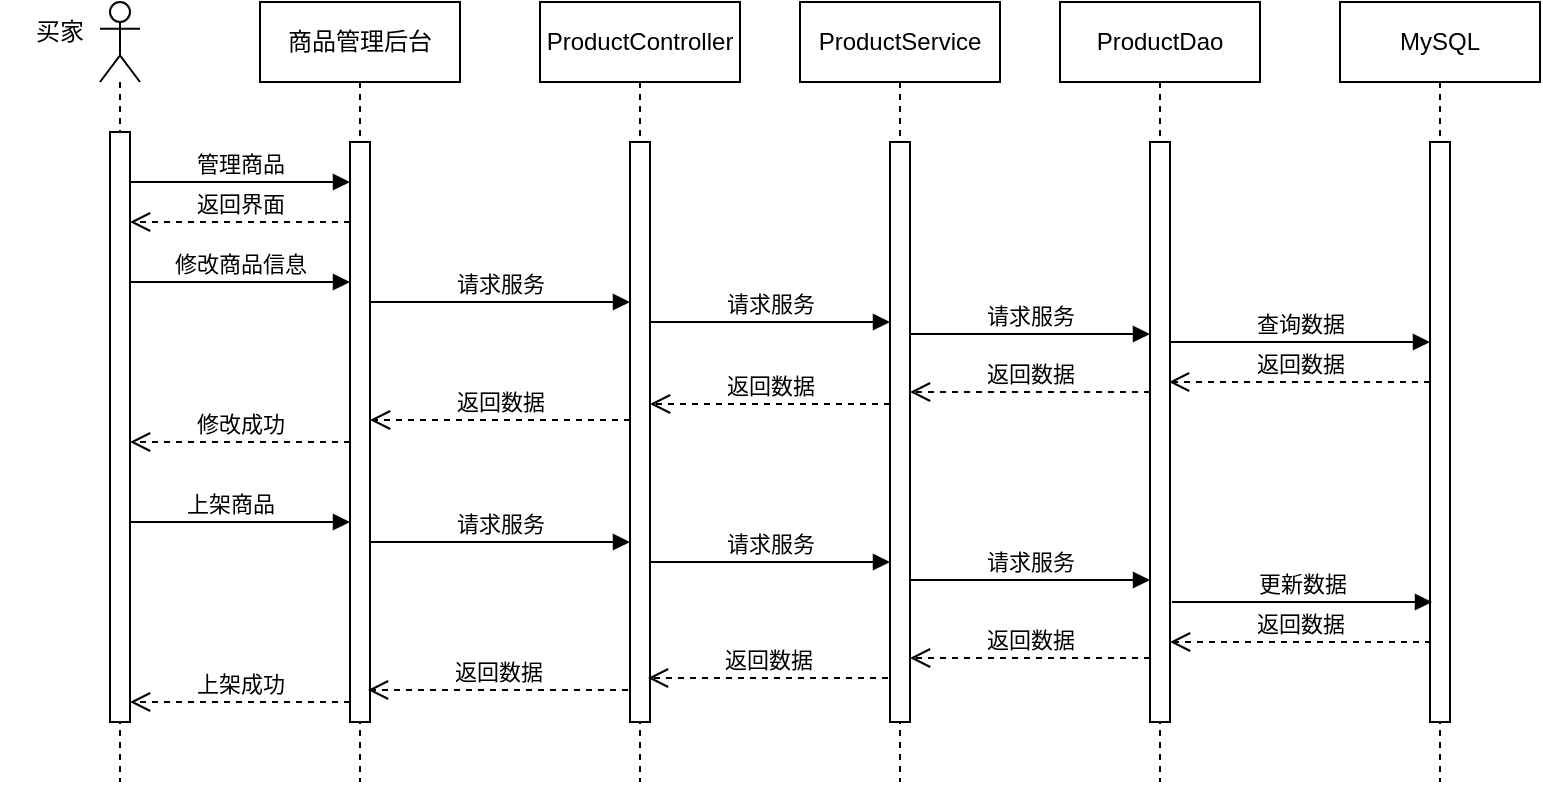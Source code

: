 <mxfile version="21.2.9" type="github">
  <diagram name="Page-1" id="2YBvvXClWsGukQMizWep">
    <mxGraphModel dx="1804" dy="615" grid="1" gridSize="10" guides="1" tooltips="1" connect="1" arrows="1" fold="1" page="1" pageScale="1" pageWidth="850" pageHeight="1100" math="0" shadow="0">
      <root>
        <mxCell id="0" />
        <mxCell id="1" parent="0" />
        <mxCell id="aM9ryv3xv72pqoxQDRHE-1" value="商品管理后台" style="shape=umlLifeline;perimeter=lifelinePerimeter;whiteSpace=wrap;html=1;container=0;dropTarget=0;collapsible=0;recursiveResize=0;outlineConnect=0;portConstraint=eastwest;newEdgeStyle={&quot;edgeStyle&quot;:&quot;elbowEdgeStyle&quot;,&quot;elbow&quot;:&quot;vertical&quot;,&quot;curved&quot;:0,&quot;rounded&quot;:0};" parent="1" vertex="1">
          <mxGeometry x="30" y="40" width="100" height="390" as="geometry" />
        </mxCell>
        <mxCell id="aM9ryv3xv72pqoxQDRHE-2" value="" style="html=1;points=[];perimeter=orthogonalPerimeter;outlineConnect=0;targetShapes=umlLifeline;portConstraint=eastwest;newEdgeStyle={&quot;edgeStyle&quot;:&quot;elbowEdgeStyle&quot;,&quot;elbow&quot;:&quot;vertical&quot;,&quot;curved&quot;:0,&quot;rounded&quot;:0};" parent="aM9ryv3xv72pqoxQDRHE-1" vertex="1">
          <mxGeometry x="45" y="70" width="10" height="290" as="geometry" />
        </mxCell>
        <mxCell id="aM9ryv3xv72pqoxQDRHE-5" value="ProductController" style="shape=umlLifeline;perimeter=lifelinePerimeter;whiteSpace=wrap;html=1;container=0;dropTarget=0;collapsible=0;recursiveResize=0;outlineConnect=0;portConstraint=eastwest;newEdgeStyle={&quot;edgeStyle&quot;:&quot;elbowEdgeStyle&quot;,&quot;elbow&quot;:&quot;vertical&quot;,&quot;curved&quot;:0,&quot;rounded&quot;:0};" parent="1" vertex="1">
          <mxGeometry x="170" y="40" width="100" height="390" as="geometry" />
        </mxCell>
        <mxCell id="aM9ryv3xv72pqoxQDRHE-6" value="" style="html=1;points=[];perimeter=orthogonalPerimeter;outlineConnect=0;targetShapes=umlLifeline;portConstraint=eastwest;newEdgeStyle={&quot;edgeStyle&quot;:&quot;elbowEdgeStyle&quot;,&quot;elbow&quot;:&quot;vertical&quot;,&quot;curved&quot;:0,&quot;rounded&quot;:0};" parent="aM9ryv3xv72pqoxQDRHE-5" vertex="1">
          <mxGeometry x="45" y="70" width="10" height="290" as="geometry" />
        </mxCell>
        <mxCell id="aM9ryv3xv72pqoxQDRHE-7" value="请求服务" style="html=1;verticalAlign=bottom;endArrow=block;edgeStyle=elbowEdgeStyle;elbow=vertical;curved=0;rounded=0;" parent="1" source="aM9ryv3xv72pqoxQDRHE-2" target="aM9ryv3xv72pqoxQDRHE-6" edge="1">
          <mxGeometry relative="1" as="geometry">
            <mxPoint x="195" y="130" as="sourcePoint" />
            <Array as="points">
              <mxPoint x="170" y="190" />
              <mxPoint x="180" y="120" />
            </Array>
          </mxGeometry>
        </mxCell>
        <mxCell id="aM9ryv3xv72pqoxQDRHE-8" value="返回数据" style="html=1;verticalAlign=bottom;endArrow=open;dashed=1;endSize=8;edgeStyle=elbowEdgeStyle;elbow=vertical;curved=0;rounded=0;" parent="1" edge="1">
          <mxGeometry relative="1" as="geometry">
            <mxPoint x="85" y="249" as="targetPoint" />
            <Array as="points">
              <mxPoint x="160" y="249" />
              <mxPoint x="110" y="239" />
              <mxPoint x="190" y="299" />
            </Array>
            <mxPoint x="215" y="249" as="sourcePoint" />
          </mxGeometry>
        </mxCell>
        <mxCell id="CdzJKPUCj3IDnQ0lfXkr-9" value="" style="shape=umlLifeline;perimeter=lifelinePerimeter;whiteSpace=wrap;html=1;container=1;dropTarget=0;collapsible=0;recursiveResize=0;outlineConnect=0;portConstraint=eastwest;newEdgeStyle={&quot;edgeStyle&quot;:&quot;elbowEdgeStyle&quot;,&quot;elbow&quot;:&quot;vertical&quot;,&quot;curved&quot;:0,&quot;rounded&quot;:0};participant=umlActor;" parent="1" vertex="1">
          <mxGeometry x="-50" y="40" width="20" height="390" as="geometry" />
        </mxCell>
        <mxCell id="CdzJKPUCj3IDnQ0lfXkr-11" value="买家" style="text;html=1;strokeColor=none;fillColor=none;align=center;verticalAlign=middle;whiteSpace=wrap;rounded=0;" parent="1" vertex="1">
          <mxGeometry x="-100" y="40" width="60" height="30" as="geometry" />
        </mxCell>
        <mxCell id="CdzJKPUCj3IDnQ0lfXkr-12" value="" style="rounded=0;whiteSpace=wrap;html=1;" parent="1" vertex="1">
          <mxGeometry x="-45" y="105" width="10" height="295" as="geometry" />
        </mxCell>
        <mxCell id="CdzJKPUCj3IDnQ0lfXkr-14" value="管理商品" style="html=1;verticalAlign=bottom;endArrow=block;edgeStyle=elbowEdgeStyle;elbow=vertical;curved=0;rounded=0;" parent="1" target="aM9ryv3xv72pqoxQDRHE-2" edge="1">
          <mxGeometry width="80" relative="1" as="geometry">
            <mxPoint x="-35" y="130" as="sourcePoint" />
            <mxPoint x="70" y="130" as="targetPoint" />
          </mxGeometry>
        </mxCell>
        <mxCell id="CdzJKPUCj3IDnQ0lfXkr-15" value="返回界面" style="html=1;verticalAlign=bottom;endArrow=open;dashed=1;endSize=8;edgeStyle=elbowEdgeStyle;elbow=vertical;curved=0;rounded=0;" parent="1" source="aM9ryv3xv72pqoxQDRHE-2" edge="1">
          <mxGeometry relative="1" as="geometry">
            <mxPoint x="45" y="150" as="sourcePoint" />
            <mxPoint x="-35" y="150" as="targetPoint" />
            <Array as="points">
              <mxPoint x="60" y="150" />
              <mxPoint x="-20" y="150" />
            </Array>
          </mxGeometry>
        </mxCell>
        <mxCell id="CdzJKPUCj3IDnQ0lfXkr-16" value="修改商品信息" style="html=1;verticalAlign=bottom;endArrow=block;edgeStyle=elbowEdgeStyle;elbow=vertical;curved=0;rounded=0;" parent="1" target="aM9ryv3xv72pqoxQDRHE-2" edge="1">
          <mxGeometry width="80" relative="1" as="geometry">
            <mxPoint x="-35" y="180" as="sourcePoint" />
            <mxPoint x="80" y="180" as="targetPoint" />
          </mxGeometry>
        </mxCell>
        <mxCell id="CdzJKPUCj3IDnQ0lfXkr-17" value="修改成功" style="html=1;verticalAlign=bottom;endArrow=open;dashed=1;endSize=8;edgeStyle=elbowEdgeStyle;elbow=vertical;curved=0;rounded=0;" parent="1" edge="1">
          <mxGeometry relative="1" as="geometry">
            <mxPoint x="75" y="260" as="sourcePoint" />
            <mxPoint x="-35" y="260" as="targetPoint" />
            <Array as="points">
              <mxPoint x="60" y="260" />
              <mxPoint x="-20" y="260" />
            </Array>
          </mxGeometry>
        </mxCell>
        <mxCell id="CdzJKPUCj3IDnQ0lfXkr-18" value="ProductService" style="shape=umlLifeline;perimeter=lifelinePerimeter;whiteSpace=wrap;html=1;container=0;dropTarget=0;collapsible=0;recursiveResize=0;outlineConnect=0;portConstraint=eastwest;newEdgeStyle={&quot;edgeStyle&quot;:&quot;elbowEdgeStyle&quot;,&quot;elbow&quot;:&quot;vertical&quot;,&quot;curved&quot;:0,&quot;rounded&quot;:0};" parent="1" vertex="1">
          <mxGeometry x="300" y="40" width="100" height="390" as="geometry" />
        </mxCell>
        <mxCell id="CdzJKPUCj3IDnQ0lfXkr-19" value="" style="html=1;points=[];perimeter=orthogonalPerimeter;outlineConnect=0;targetShapes=umlLifeline;portConstraint=eastwest;newEdgeStyle={&quot;edgeStyle&quot;:&quot;elbowEdgeStyle&quot;,&quot;elbow&quot;:&quot;vertical&quot;,&quot;curved&quot;:0,&quot;rounded&quot;:0};" parent="CdzJKPUCj3IDnQ0lfXkr-18" vertex="1">
          <mxGeometry x="45" y="70" width="10" height="290" as="geometry" />
        </mxCell>
        <mxCell id="CdzJKPUCj3IDnQ0lfXkr-20" value="ProductDao" style="shape=umlLifeline;perimeter=lifelinePerimeter;whiteSpace=wrap;html=1;container=0;dropTarget=0;collapsible=0;recursiveResize=0;outlineConnect=0;portConstraint=eastwest;newEdgeStyle={&quot;edgeStyle&quot;:&quot;elbowEdgeStyle&quot;,&quot;elbow&quot;:&quot;vertical&quot;,&quot;curved&quot;:0,&quot;rounded&quot;:0};" parent="1" vertex="1">
          <mxGeometry x="430" y="40" width="100" height="390" as="geometry" />
        </mxCell>
        <mxCell id="CdzJKPUCj3IDnQ0lfXkr-21" value="" style="html=1;points=[];perimeter=orthogonalPerimeter;outlineConnect=0;targetShapes=umlLifeline;portConstraint=eastwest;newEdgeStyle={&quot;edgeStyle&quot;:&quot;elbowEdgeStyle&quot;,&quot;elbow&quot;:&quot;vertical&quot;,&quot;curved&quot;:0,&quot;rounded&quot;:0};" parent="CdzJKPUCj3IDnQ0lfXkr-20" vertex="1">
          <mxGeometry x="45" y="70" width="10" height="290" as="geometry" />
        </mxCell>
        <mxCell id="CdzJKPUCj3IDnQ0lfXkr-22" value="MySQL" style="shape=umlLifeline;perimeter=lifelinePerimeter;whiteSpace=wrap;html=1;container=0;dropTarget=0;collapsible=0;recursiveResize=0;outlineConnect=0;portConstraint=eastwest;newEdgeStyle={&quot;edgeStyle&quot;:&quot;elbowEdgeStyle&quot;,&quot;elbow&quot;:&quot;vertical&quot;,&quot;curved&quot;:0,&quot;rounded&quot;:0};" parent="1" vertex="1">
          <mxGeometry x="570" y="40" width="100" height="390" as="geometry" />
        </mxCell>
        <mxCell id="CdzJKPUCj3IDnQ0lfXkr-23" value="" style="html=1;points=[];perimeter=orthogonalPerimeter;outlineConnect=0;targetShapes=umlLifeline;portConstraint=eastwest;newEdgeStyle={&quot;edgeStyle&quot;:&quot;elbowEdgeStyle&quot;,&quot;elbow&quot;:&quot;vertical&quot;,&quot;curved&quot;:0,&quot;rounded&quot;:0};" parent="CdzJKPUCj3IDnQ0lfXkr-22" vertex="1">
          <mxGeometry x="45" y="70" width="10" height="290" as="geometry" />
        </mxCell>
        <mxCell id="CdzJKPUCj3IDnQ0lfXkr-24" value="上架商品" style="html=1;verticalAlign=bottom;endArrow=block;edgeStyle=elbowEdgeStyle;elbow=vertical;curved=0;rounded=0;" parent="1" target="aM9ryv3xv72pqoxQDRHE-2" edge="1">
          <mxGeometry width="80" relative="1" as="geometry">
            <mxPoint x="-35" y="290" as="sourcePoint" />
            <mxPoint x="70" y="290" as="targetPoint" />
            <Array as="points">
              <mxPoint y="300" />
              <mxPoint x="20" y="280" />
            </Array>
          </mxGeometry>
        </mxCell>
        <mxCell id="CdzJKPUCj3IDnQ0lfXkr-25" value="请求服务" style="html=1;verticalAlign=bottom;endArrow=block;edgeStyle=elbowEdgeStyle;elbow=vertical;curved=0;rounded=0;" parent="1" source="aM9ryv3xv72pqoxQDRHE-6" target="CdzJKPUCj3IDnQ0lfXkr-19" edge="1">
          <mxGeometry relative="1" as="geometry">
            <mxPoint x="230" y="200" as="sourcePoint" />
            <Array as="points">
              <mxPoint x="305" y="200" />
              <mxPoint x="315" y="130" />
            </Array>
            <mxPoint x="350" y="200" as="targetPoint" />
          </mxGeometry>
        </mxCell>
        <mxCell id="CdzJKPUCj3IDnQ0lfXkr-27" value="请求服务" style="html=1;verticalAlign=bottom;endArrow=block;edgeStyle=elbowEdgeStyle;elbow=vertical;curved=0;rounded=0;" parent="1" edge="1">
          <mxGeometry relative="1" as="geometry">
            <mxPoint x="355" y="206" as="sourcePoint" />
            <Array as="points">
              <mxPoint x="430" y="206" />
              <mxPoint x="440" y="136" />
            </Array>
            <mxPoint x="475" y="206" as="targetPoint" />
          </mxGeometry>
        </mxCell>
        <mxCell id="CdzJKPUCj3IDnQ0lfXkr-28" value="查询数据" style="html=1;verticalAlign=bottom;endArrow=block;edgeStyle=elbowEdgeStyle;elbow=vertical;curved=0;rounded=0;" parent="1" source="CdzJKPUCj3IDnQ0lfXkr-21" target="CdzJKPUCj3IDnQ0lfXkr-23" edge="1">
          <mxGeometry relative="1" as="geometry">
            <mxPoint x="490" y="210" as="sourcePoint" />
            <Array as="points">
              <mxPoint x="555" y="210" />
              <mxPoint x="565" y="140" />
            </Array>
            <mxPoint x="600" y="210" as="targetPoint" />
          </mxGeometry>
        </mxCell>
        <mxCell id="CdzJKPUCj3IDnQ0lfXkr-29" value="返回数据" style="html=1;verticalAlign=bottom;endArrow=open;dashed=1;endSize=8;edgeStyle=elbowEdgeStyle;elbow=vertical;curved=0;rounded=0;" parent="1" source="CdzJKPUCj3IDnQ0lfXkr-23" edge="1">
          <mxGeometry relative="1" as="geometry">
            <mxPoint x="484.5" y="230" as="targetPoint" />
            <Array as="points">
              <mxPoint x="560" y="230" />
              <mxPoint x="510" y="220" />
              <mxPoint x="590" y="280" />
            </Array>
            <mxPoint x="610" y="230" as="sourcePoint" />
          </mxGeometry>
        </mxCell>
        <mxCell id="CdzJKPUCj3IDnQ0lfXkr-30" value="返回数据" style="html=1;verticalAlign=bottom;endArrow=open;dashed=1;endSize=8;edgeStyle=elbowEdgeStyle;elbow=vertical;curved=0;rounded=0;" parent="1" edge="1">
          <mxGeometry relative="1" as="geometry">
            <mxPoint x="355" y="235" as="targetPoint" />
            <Array as="points">
              <mxPoint x="435.5" y="235" />
              <mxPoint x="385.5" y="225" />
              <mxPoint x="465.5" y="285" />
            </Array>
            <mxPoint x="475" y="235" as="sourcePoint" />
          </mxGeometry>
        </mxCell>
        <mxCell id="CdzJKPUCj3IDnQ0lfXkr-31" value="返回数据" style="html=1;verticalAlign=bottom;endArrow=open;dashed=1;endSize=8;edgeStyle=elbowEdgeStyle;elbow=vertical;curved=0;rounded=0;" parent="1" edge="1">
          <mxGeometry relative="1" as="geometry">
            <mxPoint x="225" y="241" as="targetPoint" />
            <Array as="points">
              <mxPoint x="310.5" y="241" />
              <mxPoint x="260.5" y="231" />
              <mxPoint x="340.5" y="291" />
            </Array>
            <mxPoint x="345" y="241" as="sourcePoint" />
          </mxGeometry>
        </mxCell>
        <mxCell id="CdzJKPUCj3IDnQ0lfXkr-32" value="请求服务" style="html=1;verticalAlign=bottom;endArrow=block;edgeStyle=elbowEdgeStyle;elbow=vertical;curved=0;rounded=0;" parent="1" edge="1">
          <mxGeometry relative="1" as="geometry">
            <mxPoint x="85" y="310" as="sourcePoint" />
            <Array as="points">
              <mxPoint x="170" y="310" />
              <mxPoint x="180" y="240" />
            </Array>
            <mxPoint x="215" y="310" as="targetPoint" />
          </mxGeometry>
        </mxCell>
        <mxCell id="CdzJKPUCj3IDnQ0lfXkr-33" value="请求服务" style="html=1;verticalAlign=bottom;endArrow=block;edgeStyle=elbowEdgeStyle;elbow=vertical;curved=0;rounded=0;" parent="1" edge="1">
          <mxGeometry relative="1" as="geometry">
            <mxPoint x="225" y="320" as="sourcePoint" />
            <Array as="points">
              <mxPoint x="305" y="320" />
              <mxPoint x="315" y="250" />
            </Array>
            <mxPoint x="345" y="320" as="targetPoint" />
          </mxGeometry>
        </mxCell>
        <mxCell id="CdzJKPUCj3IDnQ0lfXkr-34" value="请求服务" style="html=1;verticalAlign=bottom;endArrow=block;edgeStyle=elbowEdgeStyle;elbow=vertical;curved=0;rounded=0;" parent="1" edge="1">
          <mxGeometry relative="1" as="geometry">
            <mxPoint x="355" y="329" as="sourcePoint" />
            <Array as="points">
              <mxPoint x="430" y="329" />
              <mxPoint x="440" y="259" />
            </Array>
            <mxPoint x="475" y="329" as="targetPoint" />
          </mxGeometry>
        </mxCell>
        <mxCell id="CdzJKPUCj3IDnQ0lfXkr-35" value="更新数据" style="html=1;verticalAlign=bottom;endArrow=block;edgeStyle=elbowEdgeStyle;elbow=vertical;curved=0;rounded=0;" parent="1" edge="1">
          <mxGeometry relative="1" as="geometry">
            <mxPoint x="486" y="340" as="sourcePoint" />
            <Array as="points">
              <mxPoint x="556" y="340" />
              <mxPoint x="566" y="270" />
            </Array>
            <mxPoint x="616" y="340" as="targetPoint" />
          </mxGeometry>
        </mxCell>
        <mxCell id="CdzJKPUCj3IDnQ0lfXkr-37" value="返回数据" style="html=1;verticalAlign=bottom;endArrow=open;dashed=1;endSize=8;edgeStyle=elbowEdgeStyle;elbow=vertical;curved=0;rounded=0;" parent="1" edge="1">
          <mxGeometry relative="1" as="geometry">
            <mxPoint x="485" y="360" as="targetPoint" />
            <Array as="points">
              <mxPoint x="560.5" y="360" />
              <mxPoint x="510.5" y="350" />
              <mxPoint x="590.5" y="410" />
            </Array>
            <mxPoint x="615.5" y="360" as="sourcePoint" />
          </mxGeometry>
        </mxCell>
        <mxCell id="CdzJKPUCj3IDnQ0lfXkr-39" value="返回数据" style="html=1;verticalAlign=bottom;endArrow=open;dashed=1;endSize=8;edgeStyle=elbowEdgeStyle;elbow=vertical;curved=0;rounded=0;" parent="1" edge="1">
          <mxGeometry relative="1" as="geometry">
            <mxPoint x="355" y="368" as="targetPoint" />
            <Array as="points">
              <mxPoint x="435.5" y="368" />
              <mxPoint x="385.5" y="358" />
              <mxPoint x="465.5" y="418" />
            </Array>
            <mxPoint x="475" y="368" as="sourcePoint" />
          </mxGeometry>
        </mxCell>
        <mxCell id="CdzJKPUCj3IDnQ0lfXkr-40" value="返回数据" style="html=1;verticalAlign=bottom;endArrow=open;dashed=1;endSize=8;edgeStyle=elbowEdgeStyle;elbow=vertical;curved=0;rounded=0;" parent="1" edge="1">
          <mxGeometry relative="1" as="geometry">
            <mxPoint x="224" y="378" as="targetPoint" />
            <Array as="points">
              <mxPoint x="309.5" y="378" />
              <mxPoint x="259.5" y="368" />
              <mxPoint x="339.5" y="428" />
            </Array>
            <mxPoint x="344" y="378" as="sourcePoint" />
          </mxGeometry>
        </mxCell>
        <mxCell id="CdzJKPUCj3IDnQ0lfXkr-41" value="返回数据" style="html=1;verticalAlign=bottom;endArrow=open;dashed=1;endSize=8;edgeStyle=elbowEdgeStyle;elbow=vertical;curved=0;rounded=0;" parent="1" edge="1">
          <mxGeometry relative="1" as="geometry">
            <mxPoint x="84" y="384" as="targetPoint" />
            <Array as="points">
              <mxPoint x="159" y="384" />
              <mxPoint x="109" y="374" />
              <mxPoint x="189" y="434" />
            </Array>
            <mxPoint x="214" y="384" as="sourcePoint" />
          </mxGeometry>
        </mxCell>
        <mxCell id="CdzJKPUCj3IDnQ0lfXkr-42" value="上架成功" style="html=1;verticalAlign=bottom;endArrow=open;dashed=1;endSize=8;edgeStyle=elbowEdgeStyle;elbow=vertical;curved=0;rounded=0;" parent="1" edge="1">
          <mxGeometry relative="1" as="geometry">
            <mxPoint x="75" y="390" as="sourcePoint" />
            <mxPoint x="-35" y="390" as="targetPoint" />
            <Array as="points">
              <mxPoint x="60" y="390" />
              <mxPoint x="-20" y="390" />
            </Array>
          </mxGeometry>
        </mxCell>
      </root>
    </mxGraphModel>
  </diagram>
</mxfile>
